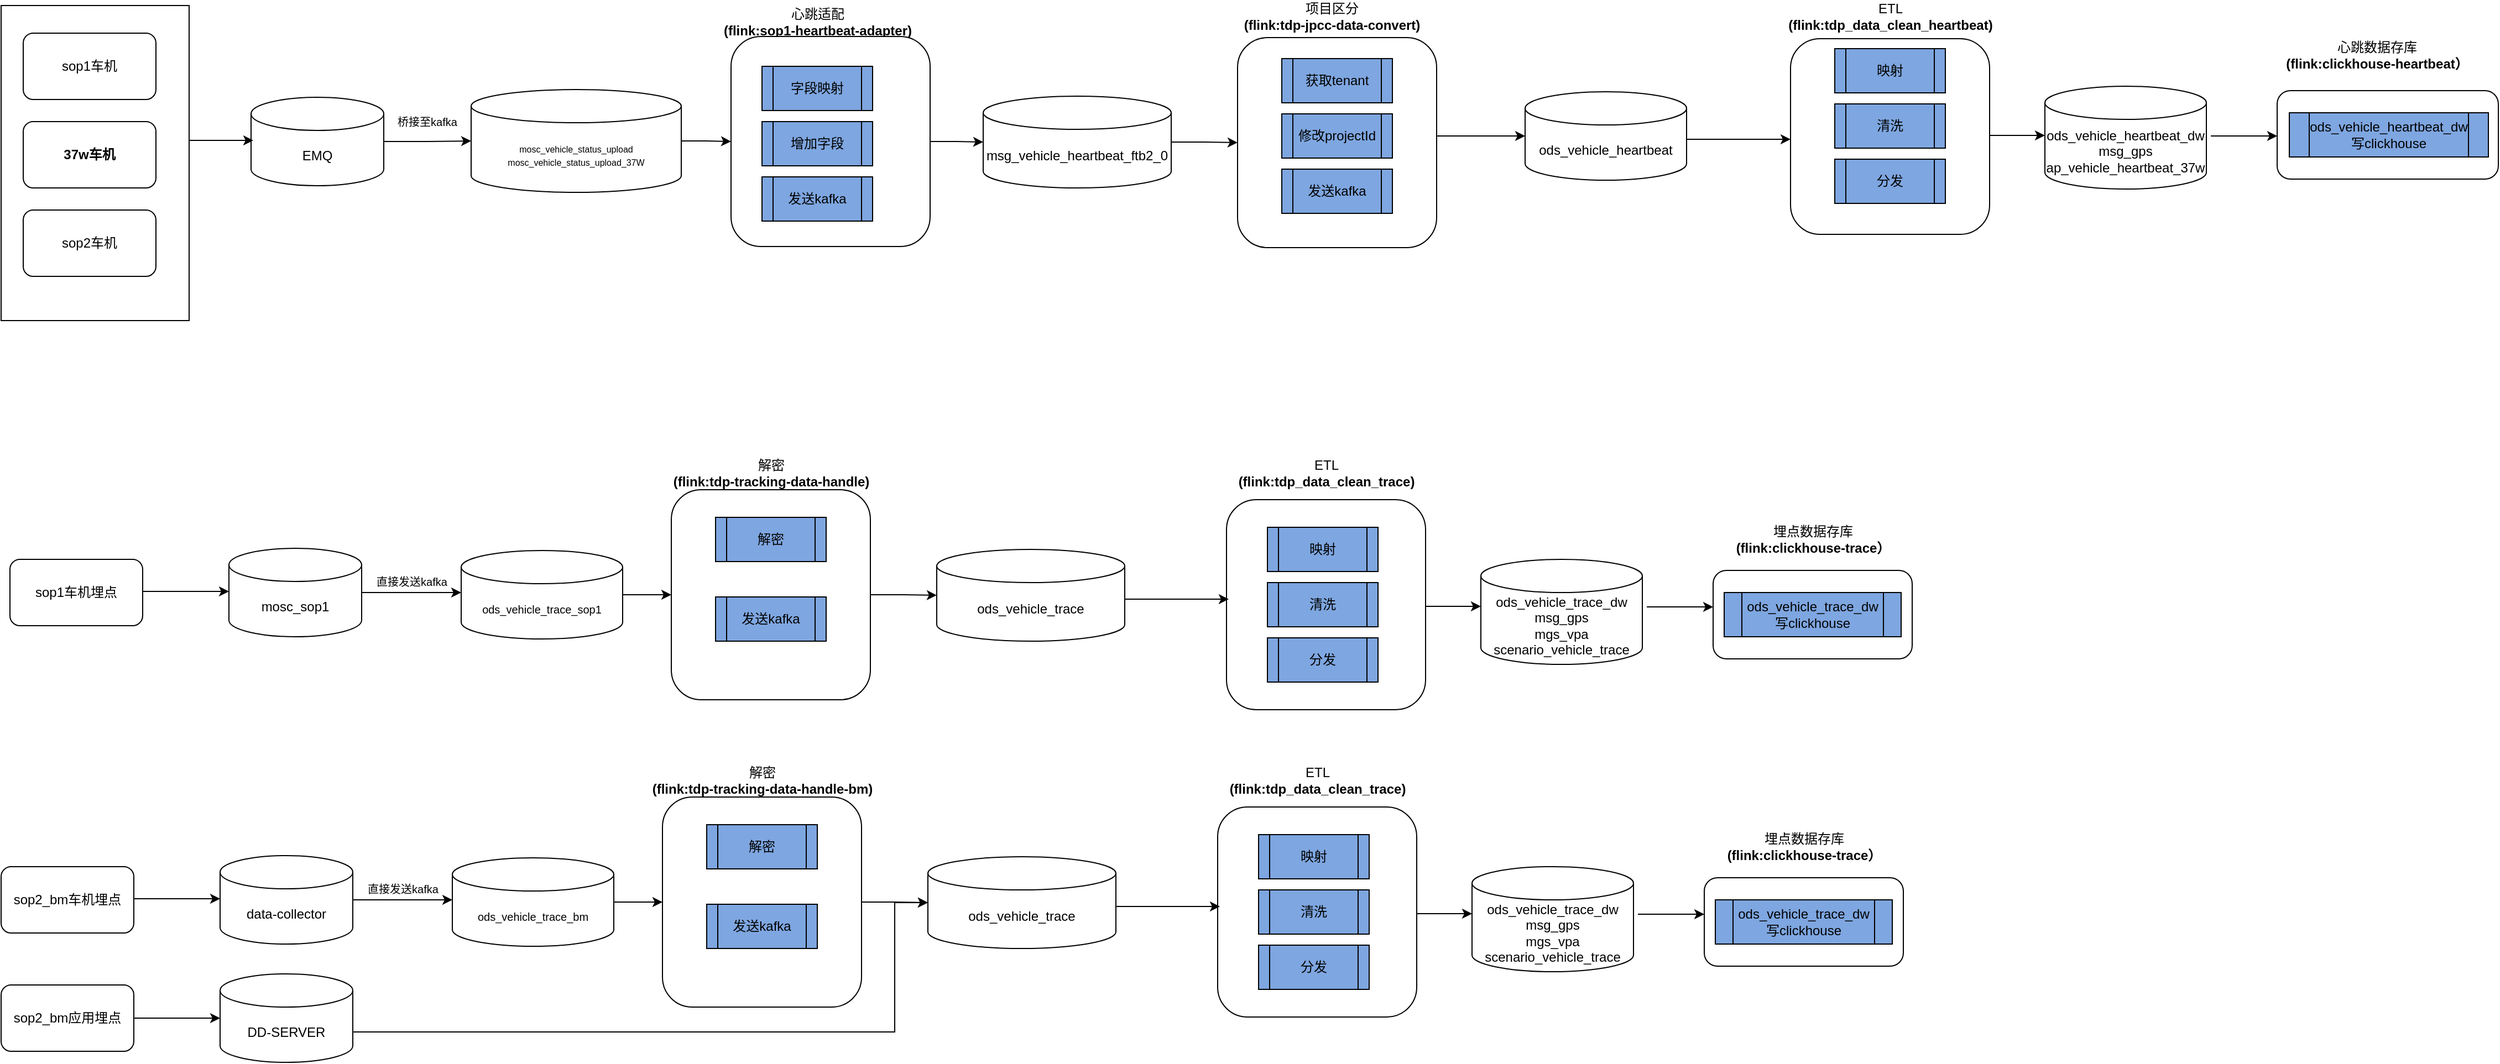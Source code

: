 <mxfile version="16.2.7" type="github">
  <diagram id="C5RBs43oDa-KdzZeNtuy" name="Page-1">
    <mxGraphModel dx="2871" dy="804" grid="1" gridSize="10" guides="1" tooltips="1" connect="1" arrows="1" fold="1" page="1" pageScale="1" pageWidth="827" pageHeight="1169" math="0" shadow="0">
      <root>
        <mxCell id="WIyWlLk6GJQsqaUBKTNV-0" />
        <mxCell id="WIyWlLk6GJQsqaUBKTNV-1" parent="WIyWlLk6GJQsqaUBKTNV-0" />
        <mxCell id="IeOqGTFQ8EkGan7m_dvu-0" value="" style="rounded=0;whiteSpace=wrap;html=1;" parent="WIyWlLk6GJQsqaUBKTNV-1" vertex="1">
          <mxGeometry x="-438" y="112" width="170" height="285" as="geometry" />
        </mxCell>
        <mxCell id="IeOqGTFQ8EkGan7m_dvu-1" value="sop1车机" style="rounded=1;whiteSpace=wrap;html=1;" parent="WIyWlLk6GJQsqaUBKTNV-1" vertex="1">
          <mxGeometry x="-418" y="137" width="120" height="60" as="geometry" />
        </mxCell>
        <mxCell id="IeOqGTFQ8EkGan7m_dvu-2" value="sop2车机" style="rounded=1;whiteSpace=wrap;html=1;" parent="WIyWlLk6GJQsqaUBKTNV-1" vertex="1">
          <mxGeometry x="-418" y="297" width="120" height="60" as="geometry" />
        </mxCell>
        <mxCell id="IeOqGTFQ8EkGan7m_dvu-3" value="&lt;b&gt;37w车机&lt;/b&gt;" style="rounded=1;whiteSpace=wrap;html=1;" parent="WIyWlLk6GJQsqaUBKTNV-1" vertex="1">
          <mxGeometry x="-418" y="217" width="120" height="60" as="geometry" />
        </mxCell>
        <mxCell id="dFx_qQ2BGWnCvvDAd9Ai-43" style="edgeStyle=orthogonalEdgeStyle;rounded=0;orthogonalLoop=1;jettySize=auto;html=1;exitX=1;exitY=0.5;exitDx=0;exitDy=0;exitPerimeter=0;entryX=0;entryY=0.5;entryDx=0;entryDy=0;" edge="1" parent="WIyWlLk6GJQsqaUBKTNV-1" source="IeOqGTFQ8EkGan7m_dvu-5" target="IeOqGTFQ8EkGan7m_dvu-18">
          <mxGeometry relative="1" as="geometry" />
        </mxCell>
        <mxCell id="IeOqGTFQ8EkGan7m_dvu-5" value="&lt;font style=&quot;font-size: 8px&quot;&gt;mosc_vehicle_status_upload&lt;br&gt;mosc_vehicle_status_upload_37W&lt;/font&gt;" style="shape=cylinder3;whiteSpace=wrap;html=1;boundedLbl=1;backgroundOutline=1;size=15;fontSize=10;" parent="WIyWlLk6GJQsqaUBKTNV-1" vertex="1">
          <mxGeometry x="-13" y="188" width="190" height="93" as="geometry" />
        </mxCell>
        <mxCell id="dFx_qQ2BGWnCvvDAd9Ai-42" style="edgeStyle=orthogonalEdgeStyle;rounded=0;orthogonalLoop=1;jettySize=auto;html=1;exitX=1;exitY=0.5;exitDx=0;exitDy=0;exitPerimeter=0;entryX=0;entryY=0.5;entryDx=0;entryDy=0;entryPerimeter=0;" edge="1" parent="WIyWlLk6GJQsqaUBKTNV-1" source="IeOqGTFQ8EkGan7m_dvu-7" target="IeOqGTFQ8EkGan7m_dvu-5">
          <mxGeometry relative="1" as="geometry" />
        </mxCell>
        <mxCell id="IeOqGTFQ8EkGan7m_dvu-7" value="EMQ" style="shape=cylinder3;whiteSpace=wrap;html=1;boundedLbl=1;backgroundOutline=1;size=15;" parent="WIyWlLk6GJQsqaUBKTNV-1" vertex="1">
          <mxGeometry x="-212" y="195" width="120" height="80" as="geometry" />
        </mxCell>
        <mxCell id="IeOqGTFQ8EkGan7m_dvu-8" value="" style="rounded=1;whiteSpace=wrap;html=1;" parent="WIyWlLk6GJQsqaUBKTNV-1" vertex="1">
          <mxGeometry x="680" y="141" width="180" height="190" as="geometry" />
        </mxCell>
        <mxCell id="IeOqGTFQ8EkGan7m_dvu-9" value="获取tenant" style="shape=process;whiteSpace=wrap;html=1;backgroundOutline=1;fillColor=#7EA6E0;" parent="WIyWlLk6GJQsqaUBKTNV-1" vertex="1">
          <mxGeometry x="720" y="160" width="100" height="40" as="geometry" />
        </mxCell>
        <mxCell id="IeOqGTFQ8EkGan7m_dvu-10" value="修改projectId" style="shape=process;whiteSpace=wrap;html=1;backgroundOutline=1;fillColor=#7EA6E0;" parent="WIyWlLk6GJQsqaUBKTNV-1" vertex="1">
          <mxGeometry x="720" y="210" width="100" height="40" as="geometry" />
        </mxCell>
        <mxCell id="IeOqGTFQ8EkGan7m_dvu-11" value="发送kafka" style="shape=process;whiteSpace=wrap;html=1;backgroundOutline=1;fillColor=#7EA6E0;" parent="WIyWlLk6GJQsqaUBKTNV-1" vertex="1">
          <mxGeometry x="720" y="260" width="100" height="40" as="geometry" />
        </mxCell>
        <mxCell id="IeOqGTFQ8EkGan7m_dvu-12" value="&lt;div&gt;心跳适配&lt;/div&gt;&lt;div&gt;&lt;b&gt;(flink:&lt;/b&gt;&lt;b&gt;sop1-heartbeat-adapter)&lt;/b&gt;&lt;/div&gt;" style="text;html=1;align=center;verticalAlign=middle;resizable=0;points=[];autosize=1;strokeColor=none;fillColor=none;" parent="WIyWlLk6GJQsqaUBKTNV-1" vertex="1">
          <mxGeometry x="205" y="112" width="190" height="30" as="geometry" />
        </mxCell>
        <mxCell id="IeOqGTFQ8EkGan7m_dvu-13" value="ods_vehicle_heartbeat" style="shape=cylinder3;whiteSpace=wrap;html=1;boundedLbl=1;backgroundOutline=1;size=15;" parent="WIyWlLk6GJQsqaUBKTNV-1" vertex="1">
          <mxGeometry x="940" y="190" width="146" height="80" as="geometry" />
        </mxCell>
        <mxCell id="IeOqGTFQ8EkGan7m_dvu-14" value="桥接至kafka" style="text;html=1;align=center;verticalAlign=middle;resizable=0;points=[];autosize=1;strokeColor=none;fillColor=none;fontSize=10;" parent="WIyWlLk6GJQsqaUBKTNV-1" vertex="1">
          <mxGeometry x="-93" y="207" width="80" height="20" as="geometry" />
        </mxCell>
        <mxCell id="IeOqGTFQ8EkGan7m_dvu-15" style="edgeStyle=orthogonalEdgeStyle;rounded=0;orthogonalLoop=1;jettySize=auto;html=1;exitX=1;exitY=0.5;exitDx=0;exitDy=0;exitPerimeter=0;fontSize=8;" parent="WIyWlLk6GJQsqaUBKTNV-1" source="IeOqGTFQ8EkGan7m_dvu-16" target="IeOqGTFQ8EkGan7m_dvu-8" edge="1">
          <mxGeometry relative="1" as="geometry" />
        </mxCell>
        <mxCell id="IeOqGTFQ8EkGan7m_dvu-16" value="msg_vehicle_heartbeat_ftb2_0" style="shape=cylinder3;whiteSpace=wrap;html=1;boundedLbl=1;backgroundOutline=1;size=15;" parent="WIyWlLk6GJQsqaUBKTNV-1" vertex="1">
          <mxGeometry x="450" y="194" width="170" height="83" as="geometry" />
        </mxCell>
        <mxCell id="IeOqGTFQ8EkGan7m_dvu-17" style="edgeStyle=orthogonalEdgeStyle;rounded=0;orthogonalLoop=1;jettySize=auto;html=1;exitX=1;exitY=0.5;exitDx=0;exitDy=0;entryX=0;entryY=0.5;entryDx=0;entryDy=0;entryPerimeter=0;fontSize=8;" parent="WIyWlLk6GJQsqaUBKTNV-1" source="IeOqGTFQ8EkGan7m_dvu-18" target="IeOqGTFQ8EkGan7m_dvu-16" edge="1">
          <mxGeometry relative="1" as="geometry" />
        </mxCell>
        <mxCell id="IeOqGTFQ8EkGan7m_dvu-18" value="" style="rounded=1;whiteSpace=wrap;html=1;" parent="WIyWlLk6GJQsqaUBKTNV-1" vertex="1">
          <mxGeometry x="222" y="140" width="180" height="190" as="geometry" />
        </mxCell>
        <mxCell id="IeOqGTFQ8EkGan7m_dvu-19" value="字段映射" style="shape=process;whiteSpace=wrap;html=1;backgroundOutline=1;fillColor=#7EA6E0;" parent="WIyWlLk6GJQsqaUBKTNV-1" vertex="1">
          <mxGeometry x="250" y="167" width="100" height="40" as="geometry" />
        </mxCell>
        <mxCell id="IeOqGTFQ8EkGan7m_dvu-20" value="增加字段" style="shape=process;whiteSpace=wrap;html=1;backgroundOutline=1;fillColor=#7EA6E0;" parent="WIyWlLk6GJQsqaUBKTNV-1" vertex="1">
          <mxGeometry x="250" y="217" width="100" height="40" as="geometry" />
        </mxCell>
        <mxCell id="IeOqGTFQ8EkGan7m_dvu-21" value="发送kafka" style="shape=process;whiteSpace=wrap;html=1;backgroundOutline=1;fillColor=#7EA6E0;" parent="WIyWlLk6GJQsqaUBKTNV-1" vertex="1">
          <mxGeometry x="250" y="267" width="100" height="40" as="geometry" />
        </mxCell>
        <mxCell id="IeOqGTFQ8EkGan7m_dvu-22" value="&lt;div&gt;项目区分&lt;/div&gt;&lt;div&gt;&lt;b&gt;(flink:tdp-jpcc-data-convert&lt;/b&gt;&lt;b&gt;)&lt;/b&gt;&lt;/div&gt;" style="text;html=1;align=center;verticalAlign=middle;resizable=0;points=[];autosize=1;strokeColor=none;fillColor=none;" parent="WIyWlLk6GJQsqaUBKTNV-1" vertex="1">
          <mxGeometry x="680" y="107" width="170" height="30" as="geometry" />
        </mxCell>
        <mxCell id="IeOqGTFQ8EkGan7m_dvu-23" value="" style="endArrow=classic;html=1;rounded=0;fontSize=8;" parent="WIyWlLk6GJQsqaUBKTNV-1" edge="1">
          <mxGeometry relative="1" as="geometry">
            <mxPoint x="-268" y="234" as="sourcePoint" />
            <mxPoint x="-210" y="234" as="targetPoint" />
          </mxGeometry>
        </mxCell>
        <mxCell id="IeOqGTFQ8EkGan7m_dvu-24" value="" style="endArrow=classic;html=1;rounded=0;fontSize=8;" parent="WIyWlLk6GJQsqaUBKTNV-1" edge="1">
          <mxGeometry relative="1" as="geometry">
            <mxPoint x="860" y="230" as="sourcePoint" />
            <mxPoint x="940" y="230" as="targetPoint" />
          </mxGeometry>
        </mxCell>
        <mxCell id="IeOqGTFQ8EkGan7m_dvu-25" value="&lt;div&gt;ETL&lt;br&gt;&lt;/div&gt;&lt;div&gt;&lt;b&gt;(flink:tdp_data_clean_heartbeat&lt;/b&gt;&lt;b&gt;)&lt;/b&gt;&lt;/div&gt;" style="text;html=1;align=center;verticalAlign=middle;resizable=0;points=[];autosize=1;strokeColor=none;fillColor=none;" parent="WIyWlLk6GJQsqaUBKTNV-1" vertex="1">
          <mxGeometry x="1170" y="107" width="200" height="30" as="geometry" />
        </mxCell>
        <mxCell id="IeOqGTFQ8EkGan7m_dvu-26" value="ods_vehicle_heartbeat_dw&lt;br&gt;msg_gps&lt;br&gt;ap_vehicle_heartbeat_37w" style="shape=cylinder3;whiteSpace=wrap;html=1;boundedLbl=1;backgroundOutline=1;size=15;" parent="WIyWlLk6GJQsqaUBKTNV-1" vertex="1">
          <mxGeometry x="1410" y="185" width="146" height="93" as="geometry" />
        </mxCell>
        <mxCell id="IeOqGTFQ8EkGan7m_dvu-27" value="" style="endArrow=classic;html=1;rounded=0;fontSize=8;" parent="WIyWlLk6GJQsqaUBKTNV-1" edge="1">
          <mxGeometry width="50" height="50" relative="1" as="geometry">
            <mxPoint x="1360" y="229.5" as="sourcePoint" />
            <mxPoint x="1410" y="229.5" as="targetPoint" />
          </mxGeometry>
        </mxCell>
        <mxCell id="IeOqGTFQ8EkGan7m_dvu-29" value="" style="rounded=1;whiteSpace=wrap;html=1;" parent="WIyWlLk6GJQsqaUBKTNV-1" vertex="1">
          <mxGeometry x="1620" y="189" width="200" height="80" as="geometry" />
        </mxCell>
        <mxCell id="IeOqGTFQ8EkGan7m_dvu-30" value="ods_vehicle_heartbeat_dw写clickhouse" style="shape=process;whiteSpace=wrap;html=1;backgroundOutline=1;fillColor=#7EA6E0;" parent="WIyWlLk6GJQsqaUBKTNV-1" vertex="1">
          <mxGeometry x="1631" y="209" width="180" height="40" as="geometry" />
        </mxCell>
        <mxCell id="IeOqGTFQ8EkGan7m_dvu-31" value="&lt;div&gt;心跳数据存库&lt;/div&gt;&lt;div&gt;&lt;b&gt;(flink:clickhouse-heartbeat）&lt;/b&gt;&lt;/div&gt;" style="text;html=1;align=center;verticalAlign=middle;resizable=0;points=[];autosize=1;strokeColor=none;fillColor=none;" parent="WIyWlLk6GJQsqaUBKTNV-1" vertex="1">
          <mxGeometry x="1620" y="142" width="180" height="30" as="geometry" />
        </mxCell>
        <mxCell id="IeOqGTFQ8EkGan7m_dvu-32" value="" style="rounded=1;whiteSpace=wrap;html=1;" parent="WIyWlLk6GJQsqaUBKTNV-1" vertex="1">
          <mxGeometry x="1180" y="142" width="180" height="177" as="geometry" />
        </mxCell>
        <mxCell id="IeOqGTFQ8EkGan7m_dvu-33" value="映射" style="shape=process;whiteSpace=wrap;html=1;backgroundOutline=1;fillColor=#7EA6E0;" parent="WIyWlLk6GJQsqaUBKTNV-1" vertex="1">
          <mxGeometry x="1220" y="151" width="100" height="40" as="geometry" />
        </mxCell>
        <mxCell id="IeOqGTFQ8EkGan7m_dvu-34" value="清洗" style="shape=process;whiteSpace=wrap;html=1;backgroundOutline=1;fillColor=#7EA6E0;" parent="WIyWlLk6GJQsqaUBKTNV-1" vertex="1">
          <mxGeometry x="1220" y="201" width="100" height="40" as="geometry" />
        </mxCell>
        <mxCell id="IeOqGTFQ8EkGan7m_dvu-35" value="分发" style="shape=process;whiteSpace=wrap;html=1;backgroundOutline=1;fillColor=#7EA6E0;" parent="WIyWlLk6GJQsqaUBKTNV-1" vertex="1">
          <mxGeometry x="1220" y="251" width="100" height="40" as="geometry" />
        </mxCell>
        <mxCell id="IeOqGTFQ8EkGan7m_dvu-36" value="" style="endArrow=classic;html=1;rounded=0;fontSize=8;" parent="WIyWlLk6GJQsqaUBKTNV-1" edge="1">
          <mxGeometry relative="1" as="geometry">
            <mxPoint x="1086" y="233" as="sourcePoint" />
            <mxPoint x="1180" y="233" as="targetPoint" />
          </mxGeometry>
        </mxCell>
        <mxCell id="IeOqGTFQ8EkGan7m_dvu-37" value="" style="endArrow=classic;html=1;rounded=0;fontSize=8;" parent="WIyWlLk6GJQsqaUBKTNV-1" edge="1">
          <mxGeometry relative="1" as="geometry">
            <mxPoint x="1560" y="230" as="sourcePoint" />
            <mxPoint x="1620" y="230" as="targetPoint" />
          </mxGeometry>
        </mxCell>
        <mxCell id="dFx_qQ2BGWnCvvDAd9Ai-1" value="sop1车机埋点" style="rounded=1;whiteSpace=wrap;html=1;" vertex="1" parent="WIyWlLk6GJQsqaUBKTNV-1">
          <mxGeometry x="-430" y="613" width="120" height="60" as="geometry" />
        </mxCell>
        <mxCell id="dFx_qQ2BGWnCvvDAd9Ai-4" style="edgeStyle=orthogonalEdgeStyle;rounded=0;orthogonalLoop=1;jettySize=auto;html=1;exitX=1;exitY=0.5;exitDx=0;exitDy=0;exitPerimeter=0;entryX=0;entryY=0.5;entryDx=0;entryDy=0;fontSize=8;" edge="1" parent="WIyWlLk6GJQsqaUBKTNV-1" source="dFx_qQ2BGWnCvvDAd9Ai-5" target="dFx_qQ2BGWnCvvDAd9Ai-18">
          <mxGeometry relative="1" as="geometry" />
        </mxCell>
        <mxCell id="dFx_qQ2BGWnCvvDAd9Ai-5" value="ods_vehicle_trace_sop1" style="shape=cylinder3;whiteSpace=wrap;html=1;boundedLbl=1;backgroundOutline=1;size=15;fontSize=10;" vertex="1" parent="WIyWlLk6GJQsqaUBKTNV-1">
          <mxGeometry x="-22" y="605" width="146" height="80" as="geometry" />
        </mxCell>
        <mxCell id="dFx_qQ2BGWnCvvDAd9Ai-6" style="edgeStyle=orthogonalEdgeStyle;rounded=0;orthogonalLoop=1;jettySize=auto;html=1;exitX=1;exitY=0.5;exitDx=0;exitDy=0;exitPerimeter=0;entryX=0;entryY=0.5;entryDx=0;entryDy=0;fontSize=6;" edge="1" parent="WIyWlLk6GJQsqaUBKTNV-1" source="dFx_qQ2BGWnCvvDAd9Ai-7">
          <mxGeometry relative="1" as="geometry">
            <mxPoint x="-22" y="643" as="targetPoint" />
          </mxGeometry>
        </mxCell>
        <mxCell id="dFx_qQ2BGWnCvvDAd9Ai-7" value="mosc_sop1" style="shape=cylinder3;whiteSpace=wrap;html=1;boundedLbl=1;backgroundOutline=1;size=15;" vertex="1" parent="WIyWlLk6GJQsqaUBKTNV-1">
          <mxGeometry x="-232" y="603" width="120" height="80" as="geometry" />
        </mxCell>
        <mxCell id="dFx_qQ2BGWnCvvDAd9Ai-12" value="&lt;div&gt;解密&lt;/div&gt;&lt;div&gt;&lt;b&gt;(flink:tdp-tracking-data-handle)&lt;/b&gt;&lt;/div&gt;" style="text;html=1;align=center;verticalAlign=middle;resizable=0;points=[];autosize=1;strokeColor=none;fillColor=none;" vertex="1" parent="WIyWlLk6GJQsqaUBKTNV-1">
          <mxGeometry x="163" y="520" width="190" height="30" as="geometry" />
        </mxCell>
        <mxCell id="dFx_qQ2BGWnCvvDAd9Ai-14" value="直接发送kafka" style="text;html=1;align=center;verticalAlign=middle;resizable=0;points=[];autosize=1;strokeColor=none;fillColor=none;fontSize=10;" vertex="1" parent="WIyWlLk6GJQsqaUBKTNV-1">
          <mxGeometry x="-112" y="623" width="90" height="20" as="geometry" />
        </mxCell>
        <mxCell id="dFx_qQ2BGWnCvvDAd9Ai-16" value="ods_vehicle_trace" style="shape=cylinder3;whiteSpace=wrap;html=1;boundedLbl=1;backgroundOutline=1;size=15;" vertex="1" parent="WIyWlLk6GJQsqaUBKTNV-1">
          <mxGeometry x="408" y="604" width="170" height="83" as="geometry" />
        </mxCell>
        <mxCell id="dFx_qQ2BGWnCvvDAd9Ai-17" style="edgeStyle=orthogonalEdgeStyle;rounded=0;orthogonalLoop=1;jettySize=auto;html=1;exitX=1;exitY=0.5;exitDx=0;exitDy=0;entryX=0;entryY=0.5;entryDx=0;entryDy=0;entryPerimeter=0;fontSize=8;" edge="1" parent="WIyWlLk6GJQsqaUBKTNV-1" source="dFx_qQ2BGWnCvvDAd9Ai-18" target="dFx_qQ2BGWnCvvDAd9Ai-16">
          <mxGeometry relative="1" as="geometry" />
        </mxCell>
        <mxCell id="dFx_qQ2BGWnCvvDAd9Ai-18" value="" style="rounded=1;whiteSpace=wrap;html=1;" vertex="1" parent="WIyWlLk6GJQsqaUBKTNV-1">
          <mxGeometry x="168" y="550" width="180" height="190" as="geometry" />
        </mxCell>
        <mxCell id="dFx_qQ2BGWnCvvDAd9Ai-19" value="解密" style="shape=process;whiteSpace=wrap;html=1;backgroundOutline=1;fillColor=#7EA6E0;" vertex="1" parent="WIyWlLk6GJQsqaUBKTNV-1">
          <mxGeometry x="208" y="575" width="100" height="40" as="geometry" />
        </mxCell>
        <mxCell id="dFx_qQ2BGWnCvvDAd9Ai-21" value="发送kafka" style="shape=process;whiteSpace=wrap;html=1;backgroundOutline=1;fillColor=#7EA6E0;" vertex="1" parent="WIyWlLk6GJQsqaUBKTNV-1">
          <mxGeometry x="208" y="647" width="100" height="40" as="geometry" />
        </mxCell>
        <mxCell id="dFx_qQ2BGWnCvvDAd9Ai-23" value="" style="endArrow=classic;html=1;rounded=0;fontSize=8;" edge="1" parent="WIyWlLk6GJQsqaUBKTNV-1">
          <mxGeometry relative="1" as="geometry">
            <mxPoint x="-310" y="642.0" as="sourcePoint" />
            <mxPoint x="-232" y="642.0" as="targetPoint" />
          </mxGeometry>
        </mxCell>
        <mxCell id="dFx_qQ2BGWnCvvDAd9Ai-25" value="&lt;div&gt;ETL&lt;br&gt;&lt;/div&gt;&lt;div&gt;&lt;b&gt;(flink:tdp_data_clean_trace&lt;/b&gt;&lt;b&gt;)&lt;/b&gt;&lt;/div&gt;" style="text;html=1;align=center;verticalAlign=middle;resizable=0;points=[];autosize=1;strokeColor=none;fillColor=none;" vertex="1" parent="WIyWlLk6GJQsqaUBKTNV-1">
          <mxGeometry x="675" y="520" width="170" height="30" as="geometry" />
        </mxCell>
        <mxCell id="dFx_qQ2BGWnCvvDAd9Ai-26" value="ods_vehicle_trace_dw&lt;br&gt;msg_gps&lt;br&gt;mgs_vpa&lt;br&gt;scenario_vehicle_trace" style="shape=cylinder3;whiteSpace=wrap;html=1;boundedLbl=1;backgroundOutline=1;size=15;" vertex="1" parent="WIyWlLk6GJQsqaUBKTNV-1">
          <mxGeometry x="900" y="613" width="146" height="95" as="geometry" />
        </mxCell>
        <mxCell id="dFx_qQ2BGWnCvvDAd9Ai-27" value="" style="endArrow=classic;html=1;rounded=0;fontSize=8;" edge="1" parent="WIyWlLk6GJQsqaUBKTNV-1">
          <mxGeometry width="50" height="50" relative="1" as="geometry">
            <mxPoint x="850" y="655.5" as="sourcePoint" />
            <mxPoint x="900" y="655.5" as="targetPoint" />
          </mxGeometry>
        </mxCell>
        <mxCell id="dFx_qQ2BGWnCvvDAd9Ai-28" value="" style="rounded=1;whiteSpace=wrap;html=1;" vertex="1" parent="WIyWlLk6GJQsqaUBKTNV-1">
          <mxGeometry x="1110" y="623" width="180" height="80" as="geometry" />
        </mxCell>
        <mxCell id="dFx_qQ2BGWnCvvDAd9Ai-29" value="ods_vehicle_trace_dw写clickhouse" style="shape=process;whiteSpace=wrap;html=1;backgroundOutline=1;fillColor=#7EA6E0;" vertex="1" parent="WIyWlLk6GJQsqaUBKTNV-1">
          <mxGeometry x="1120" y="643" width="160" height="40" as="geometry" />
        </mxCell>
        <mxCell id="dFx_qQ2BGWnCvvDAd9Ai-30" value="&lt;div&gt;埋点数据存库&lt;/div&gt;&lt;div&gt;&lt;b&gt;(flink:clickhouse-trace）&lt;/b&gt;&lt;/div&gt;" style="text;html=1;align=center;verticalAlign=middle;resizable=0;points=[];autosize=1;strokeColor=none;fillColor=none;" vertex="1" parent="WIyWlLk6GJQsqaUBKTNV-1">
          <mxGeometry x="1125" y="580" width="150" height="30" as="geometry" />
        </mxCell>
        <mxCell id="dFx_qQ2BGWnCvvDAd9Ai-31" value="" style="rounded=1;whiteSpace=wrap;html=1;" vertex="1" parent="WIyWlLk6GJQsqaUBKTNV-1">
          <mxGeometry x="670" y="559" width="180" height="190" as="geometry" />
        </mxCell>
        <mxCell id="dFx_qQ2BGWnCvvDAd9Ai-32" value="映射" style="shape=process;whiteSpace=wrap;html=1;backgroundOutline=1;fillColor=#7EA6E0;" vertex="1" parent="WIyWlLk6GJQsqaUBKTNV-1">
          <mxGeometry x="707" y="584" width="100" height="40" as="geometry" />
        </mxCell>
        <mxCell id="dFx_qQ2BGWnCvvDAd9Ai-33" value="清洗" style="shape=process;whiteSpace=wrap;html=1;backgroundOutline=1;fillColor=#7EA6E0;" vertex="1" parent="WIyWlLk6GJQsqaUBKTNV-1">
          <mxGeometry x="707" y="634" width="100" height="40" as="geometry" />
        </mxCell>
        <mxCell id="dFx_qQ2BGWnCvvDAd9Ai-34" value="分发" style="shape=process;whiteSpace=wrap;html=1;backgroundOutline=1;fillColor=#7EA6E0;" vertex="1" parent="WIyWlLk6GJQsqaUBKTNV-1">
          <mxGeometry x="707" y="684" width="100" height="40" as="geometry" />
        </mxCell>
        <mxCell id="dFx_qQ2BGWnCvvDAd9Ai-35" value="" style="endArrow=classic;html=1;rounded=0;fontSize=8;" edge="1" parent="WIyWlLk6GJQsqaUBKTNV-1">
          <mxGeometry relative="1" as="geometry">
            <mxPoint x="578" y="649" as="sourcePoint" />
            <mxPoint x="672" y="649" as="targetPoint" />
          </mxGeometry>
        </mxCell>
        <mxCell id="dFx_qQ2BGWnCvvDAd9Ai-36" value="" style="endArrow=classic;html=1;rounded=0;fontSize=8;" edge="1" parent="WIyWlLk6GJQsqaUBKTNV-1">
          <mxGeometry relative="1" as="geometry">
            <mxPoint x="1050" y="656" as="sourcePoint" />
            <mxPoint x="1110" y="656" as="targetPoint" />
          </mxGeometry>
        </mxCell>
        <mxCell id="dFx_qQ2BGWnCvvDAd9Ai-64" value="sop2_bm车机埋点" style="rounded=1;whiteSpace=wrap;html=1;" vertex="1" parent="WIyWlLk6GJQsqaUBKTNV-1">
          <mxGeometry x="-438" y="891" width="120" height="60" as="geometry" />
        </mxCell>
        <mxCell id="dFx_qQ2BGWnCvvDAd9Ai-65" style="edgeStyle=orthogonalEdgeStyle;rounded=0;orthogonalLoop=1;jettySize=auto;html=1;exitX=1;exitY=0.5;exitDx=0;exitDy=0;exitPerimeter=0;entryX=0;entryY=0.5;entryDx=0;entryDy=0;fontSize=8;" edge="1" parent="WIyWlLk6GJQsqaUBKTNV-1" source="dFx_qQ2BGWnCvvDAd9Ai-66" target="dFx_qQ2BGWnCvvDAd9Ai-73">
          <mxGeometry relative="1" as="geometry" />
        </mxCell>
        <mxCell id="dFx_qQ2BGWnCvvDAd9Ai-66" value="ods_vehicle_trace_bm" style="shape=cylinder3;whiteSpace=wrap;html=1;boundedLbl=1;backgroundOutline=1;size=15;fontSize=10;" vertex="1" parent="WIyWlLk6GJQsqaUBKTNV-1">
          <mxGeometry x="-30" y="883" width="146" height="80" as="geometry" />
        </mxCell>
        <mxCell id="dFx_qQ2BGWnCvvDAd9Ai-67" style="edgeStyle=orthogonalEdgeStyle;rounded=0;orthogonalLoop=1;jettySize=auto;html=1;exitX=1;exitY=0.5;exitDx=0;exitDy=0;exitPerimeter=0;entryX=0;entryY=0.5;entryDx=0;entryDy=0;fontSize=6;" edge="1" parent="WIyWlLk6GJQsqaUBKTNV-1" source="dFx_qQ2BGWnCvvDAd9Ai-68">
          <mxGeometry relative="1" as="geometry">
            <mxPoint x="-30" y="921" as="targetPoint" />
          </mxGeometry>
        </mxCell>
        <mxCell id="dFx_qQ2BGWnCvvDAd9Ai-68" value="data-collector" style="shape=cylinder3;whiteSpace=wrap;html=1;boundedLbl=1;backgroundOutline=1;size=15;" vertex="1" parent="WIyWlLk6GJQsqaUBKTNV-1">
          <mxGeometry x="-240" y="881" width="120" height="80" as="geometry" />
        </mxCell>
        <mxCell id="dFx_qQ2BGWnCvvDAd9Ai-69" value="&lt;div&gt;解密&lt;/div&gt;&lt;div&gt;&lt;b&gt;(flink:tdp-tracking-data-handle-bm)&lt;/b&gt;&lt;/div&gt;" style="text;html=1;align=center;verticalAlign=middle;resizable=0;points=[];autosize=1;strokeColor=none;fillColor=none;" vertex="1" parent="WIyWlLk6GJQsqaUBKTNV-1">
          <mxGeometry x="145" y="798" width="210" height="30" as="geometry" />
        </mxCell>
        <mxCell id="dFx_qQ2BGWnCvvDAd9Ai-70" value="直接发送kafka" style="text;html=1;align=center;verticalAlign=middle;resizable=0;points=[];autosize=1;strokeColor=none;fillColor=none;fontSize=10;" vertex="1" parent="WIyWlLk6GJQsqaUBKTNV-1">
          <mxGeometry x="-120" y="901" width="90" height="20" as="geometry" />
        </mxCell>
        <mxCell id="dFx_qQ2BGWnCvvDAd9Ai-71" value="ods_vehicle_trace" style="shape=cylinder3;whiteSpace=wrap;html=1;boundedLbl=1;backgroundOutline=1;size=15;" vertex="1" parent="WIyWlLk6GJQsqaUBKTNV-1">
          <mxGeometry x="400" y="882" width="170" height="83" as="geometry" />
        </mxCell>
        <mxCell id="dFx_qQ2BGWnCvvDAd9Ai-72" style="edgeStyle=orthogonalEdgeStyle;rounded=0;orthogonalLoop=1;jettySize=auto;html=1;exitX=1;exitY=0.5;exitDx=0;exitDy=0;entryX=0;entryY=0.5;entryDx=0;entryDy=0;entryPerimeter=0;fontSize=8;" edge="1" parent="WIyWlLk6GJQsqaUBKTNV-1" source="dFx_qQ2BGWnCvvDAd9Ai-73" target="dFx_qQ2BGWnCvvDAd9Ai-71">
          <mxGeometry relative="1" as="geometry" />
        </mxCell>
        <mxCell id="dFx_qQ2BGWnCvvDAd9Ai-73" value="" style="rounded=1;whiteSpace=wrap;html=1;" vertex="1" parent="WIyWlLk6GJQsqaUBKTNV-1">
          <mxGeometry x="160" y="828" width="180" height="190" as="geometry" />
        </mxCell>
        <mxCell id="dFx_qQ2BGWnCvvDAd9Ai-74" value="解密" style="shape=process;whiteSpace=wrap;html=1;backgroundOutline=1;fillColor=#7EA6E0;" vertex="1" parent="WIyWlLk6GJQsqaUBKTNV-1">
          <mxGeometry x="200" y="853" width="100" height="40" as="geometry" />
        </mxCell>
        <mxCell id="dFx_qQ2BGWnCvvDAd9Ai-75" value="发送kafka" style="shape=process;whiteSpace=wrap;html=1;backgroundOutline=1;fillColor=#7EA6E0;" vertex="1" parent="WIyWlLk6GJQsqaUBKTNV-1">
          <mxGeometry x="200" y="925" width="100" height="40" as="geometry" />
        </mxCell>
        <mxCell id="dFx_qQ2BGWnCvvDAd9Ai-76" value="" style="endArrow=classic;html=1;rounded=0;fontSize=8;" edge="1" parent="WIyWlLk6GJQsqaUBKTNV-1">
          <mxGeometry relative="1" as="geometry">
            <mxPoint x="-318.0" y="920" as="sourcePoint" />
            <mxPoint x="-240" y="920" as="targetPoint" />
          </mxGeometry>
        </mxCell>
        <mxCell id="dFx_qQ2BGWnCvvDAd9Ai-77" value="&lt;div&gt;ETL&lt;br&gt;&lt;/div&gt;&lt;div&gt;&lt;b&gt;(flink:tdp_data_clean_trace&lt;/b&gt;&lt;b&gt;)&lt;/b&gt;&lt;/div&gt;" style="text;html=1;align=center;verticalAlign=middle;resizable=0;points=[];autosize=1;strokeColor=none;fillColor=none;" vertex="1" parent="WIyWlLk6GJQsqaUBKTNV-1">
          <mxGeometry x="667" y="798" width="170" height="30" as="geometry" />
        </mxCell>
        <mxCell id="dFx_qQ2BGWnCvvDAd9Ai-78" value="ods_vehicle_trace_dw&lt;br&gt;msg_gps&lt;br&gt;mgs_vpa&lt;br&gt;scenario_vehicle_trace" style="shape=cylinder3;whiteSpace=wrap;html=1;boundedLbl=1;backgroundOutline=1;size=15;" vertex="1" parent="WIyWlLk6GJQsqaUBKTNV-1">
          <mxGeometry x="892" y="891" width="146" height="95" as="geometry" />
        </mxCell>
        <mxCell id="dFx_qQ2BGWnCvvDAd9Ai-79" value="" style="endArrow=classic;html=1;rounded=0;fontSize=8;" edge="1" parent="WIyWlLk6GJQsqaUBKTNV-1">
          <mxGeometry width="50" height="50" relative="1" as="geometry">
            <mxPoint x="842" y="933.5" as="sourcePoint" />
            <mxPoint x="892" y="933.5" as="targetPoint" />
          </mxGeometry>
        </mxCell>
        <mxCell id="dFx_qQ2BGWnCvvDAd9Ai-80" value="" style="rounded=1;whiteSpace=wrap;html=1;" vertex="1" parent="WIyWlLk6GJQsqaUBKTNV-1">
          <mxGeometry x="1102" y="901" width="180" height="80" as="geometry" />
        </mxCell>
        <mxCell id="dFx_qQ2BGWnCvvDAd9Ai-81" value="ods_vehicle_trace_dw写clickhouse" style="shape=process;whiteSpace=wrap;html=1;backgroundOutline=1;fillColor=#7EA6E0;" vertex="1" parent="WIyWlLk6GJQsqaUBKTNV-1">
          <mxGeometry x="1112" y="921" width="160" height="40" as="geometry" />
        </mxCell>
        <mxCell id="dFx_qQ2BGWnCvvDAd9Ai-82" value="&lt;div&gt;埋点数据存库&lt;/div&gt;&lt;div&gt;&lt;b&gt;(flink:clickhouse-trace）&lt;/b&gt;&lt;/div&gt;" style="text;html=1;align=center;verticalAlign=middle;resizable=0;points=[];autosize=1;strokeColor=none;fillColor=none;" vertex="1" parent="WIyWlLk6GJQsqaUBKTNV-1">
          <mxGeometry x="1117" y="858" width="150" height="30" as="geometry" />
        </mxCell>
        <mxCell id="dFx_qQ2BGWnCvvDAd9Ai-83" value="" style="rounded=1;whiteSpace=wrap;html=1;" vertex="1" parent="WIyWlLk6GJQsqaUBKTNV-1">
          <mxGeometry x="662" y="837" width="180" height="190" as="geometry" />
        </mxCell>
        <mxCell id="dFx_qQ2BGWnCvvDAd9Ai-84" value="映射" style="shape=process;whiteSpace=wrap;html=1;backgroundOutline=1;fillColor=#7EA6E0;" vertex="1" parent="WIyWlLk6GJQsqaUBKTNV-1">
          <mxGeometry x="699" y="862" width="100" height="40" as="geometry" />
        </mxCell>
        <mxCell id="dFx_qQ2BGWnCvvDAd9Ai-85" value="清洗" style="shape=process;whiteSpace=wrap;html=1;backgroundOutline=1;fillColor=#7EA6E0;" vertex="1" parent="WIyWlLk6GJQsqaUBKTNV-1">
          <mxGeometry x="699" y="912" width="100" height="40" as="geometry" />
        </mxCell>
        <mxCell id="dFx_qQ2BGWnCvvDAd9Ai-86" value="分发" style="shape=process;whiteSpace=wrap;html=1;backgroundOutline=1;fillColor=#7EA6E0;" vertex="1" parent="WIyWlLk6GJQsqaUBKTNV-1">
          <mxGeometry x="699" y="962" width="100" height="40" as="geometry" />
        </mxCell>
        <mxCell id="dFx_qQ2BGWnCvvDAd9Ai-87" value="" style="endArrow=classic;html=1;rounded=0;fontSize=8;" edge="1" parent="WIyWlLk6GJQsqaUBKTNV-1">
          <mxGeometry relative="1" as="geometry">
            <mxPoint x="570" y="927.0" as="sourcePoint" />
            <mxPoint x="664" y="927.0" as="targetPoint" />
          </mxGeometry>
        </mxCell>
        <mxCell id="dFx_qQ2BGWnCvvDAd9Ai-88" value="" style="endArrow=classic;html=1;rounded=0;fontSize=8;" edge="1" parent="WIyWlLk6GJQsqaUBKTNV-1">
          <mxGeometry relative="1" as="geometry">
            <mxPoint x="1042" y="934" as="sourcePoint" />
            <mxPoint x="1102" y="934" as="targetPoint" />
          </mxGeometry>
        </mxCell>
        <mxCell id="dFx_qQ2BGWnCvvDAd9Ai-91" style="edgeStyle=orthogonalEdgeStyle;rounded=0;orthogonalLoop=1;jettySize=auto;html=1;exitX=1;exitY=0.5;exitDx=0;exitDy=0;entryX=0;entryY=0.5;entryDx=0;entryDy=0;entryPerimeter=0;" edge="1" parent="WIyWlLk6GJQsqaUBKTNV-1" source="dFx_qQ2BGWnCvvDAd9Ai-89" target="dFx_qQ2BGWnCvvDAd9Ai-90">
          <mxGeometry relative="1" as="geometry" />
        </mxCell>
        <mxCell id="dFx_qQ2BGWnCvvDAd9Ai-89" value="sop2_bm应用埋点" style="rounded=1;whiteSpace=wrap;html=1;" vertex="1" parent="WIyWlLk6GJQsqaUBKTNV-1">
          <mxGeometry x="-438" y="998" width="120" height="60" as="geometry" />
        </mxCell>
        <mxCell id="dFx_qQ2BGWnCvvDAd9Ai-92" style="edgeStyle=orthogonalEdgeStyle;rounded=0;orthogonalLoop=1;jettySize=auto;html=1;exitX=1;exitY=0;exitDx=0;exitDy=52.5;exitPerimeter=0;entryX=0;entryY=0.5;entryDx=0;entryDy=0;entryPerimeter=0;" edge="1" parent="WIyWlLk6GJQsqaUBKTNV-1" source="dFx_qQ2BGWnCvvDAd9Ai-90" target="dFx_qQ2BGWnCvvDAd9Ai-71">
          <mxGeometry relative="1" as="geometry">
            <Array as="points">
              <mxPoint x="370" y="1041" />
              <mxPoint x="370" y="923" />
            </Array>
          </mxGeometry>
        </mxCell>
        <mxCell id="dFx_qQ2BGWnCvvDAd9Ai-90" value="DD-SERVER" style="shape=cylinder3;whiteSpace=wrap;html=1;boundedLbl=1;backgroundOutline=1;size=15;" vertex="1" parent="WIyWlLk6GJQsqaUBKTNV-1">
          <mxGeometry x="-240" y="988" width="120" height="80" as="geometry" />
        </mxCell>
      </root>
    </mxGraphModel>
  </diagram>
</mxfile>
